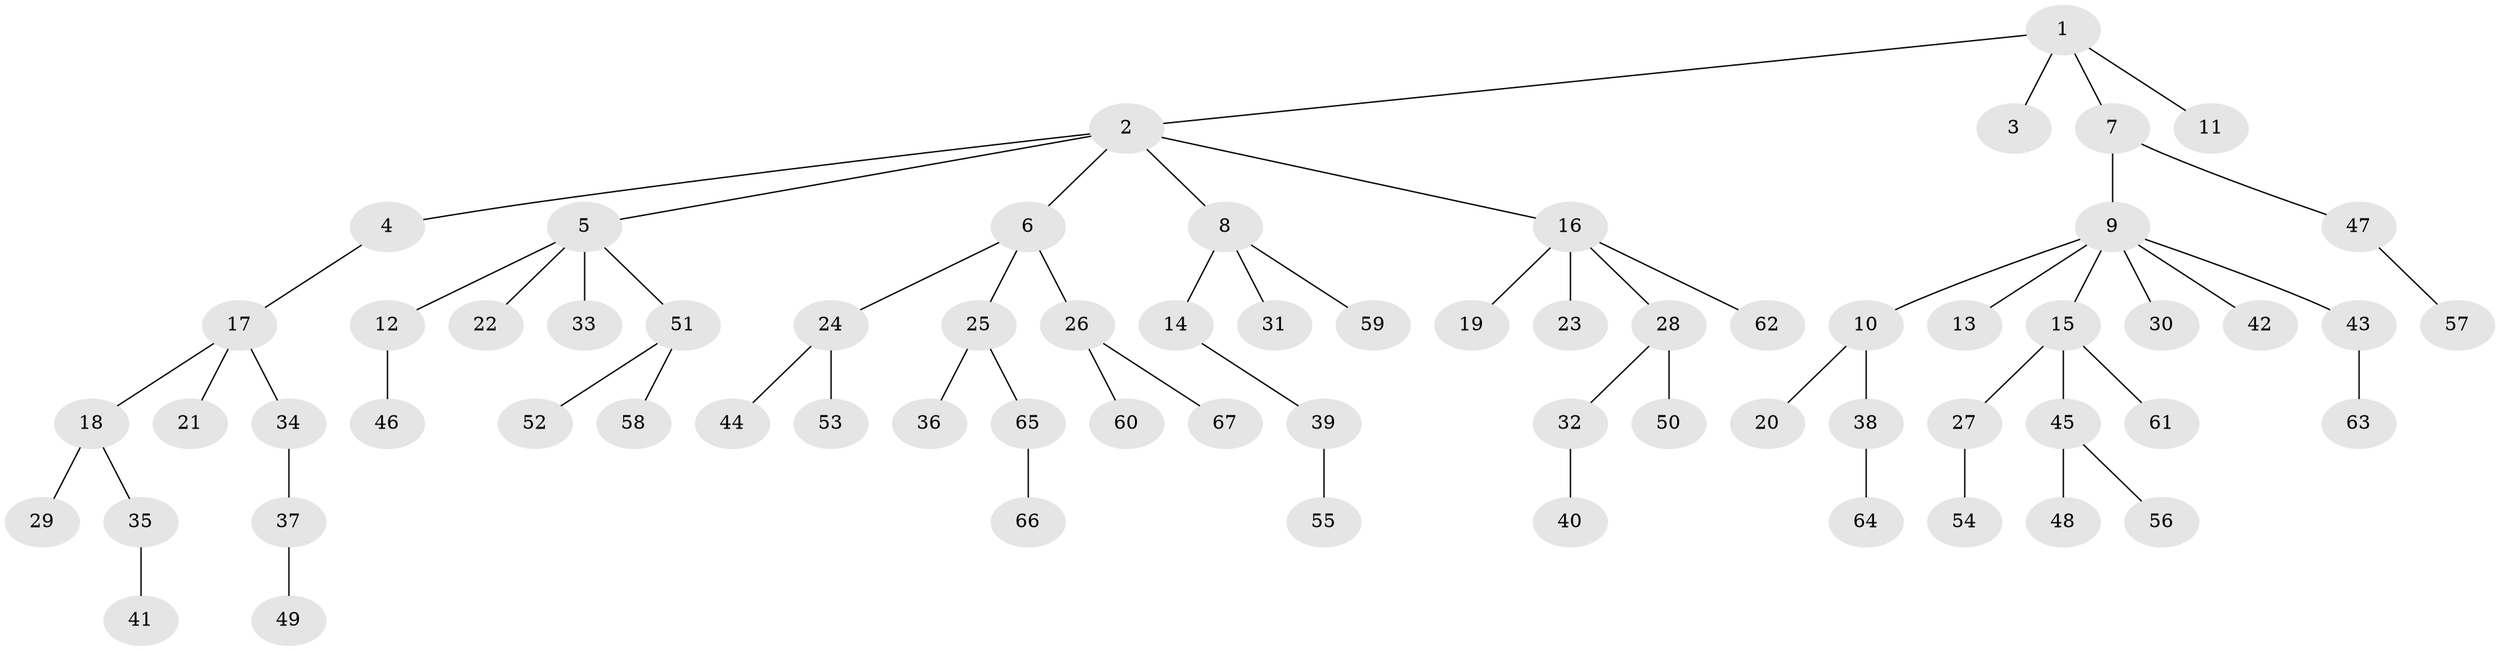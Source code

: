 // coarse degree distribution, {10: 0.045454545454545456, 4: 0.045454545454545456, 2: 0.09090909090909091, 5: 0.045454545454545456, 1: 0.7272727272727273, 3: 0.045454545454545456}
// Generated by graph-tools (version 1.1) at 2025/19/03/04/25 18:19:21]
// undirected, 67 vertices, 66 edges
graph export_dot {
graph [start="1"]
  node [color=gray90,style=filled];
  1;
  2;
  3;
  4;
  5;
  6;
  7;
  8;
  9;
  10;
  11;
  12;
  13;
  14;
  15;
  16;
  17;
  18;
  19;
  20;
  21;
  22;
  23;
  24;
  25;
  26;
  27;
  28;
  29;
  30;
  31;
  32;
  33;
  34;
  35;
  36;
  37;
  38;
  39;
  40;
  41;
  42;
  43;
  44;
  45;
  46;
  47;
  48;
  49;
  50;
  51;
  52;
  53;
  54;
  55;
  56;
  57;
  58;
  59;
  60;
  61;
  62;
  63;
  64;
  65;
  66;
  67;
  1 -- 2;
  1 -- 3;
  1 -- 7;
  1 -- 11;
  2 -- 4;
  2 -- 5;
  2 -- 6;
  2 -- 8;
  2 -- 16;
  4 -- 17;
  5 -- 12;
  5 -- 22;
  5 -- 33;
  5 -- 51;
  6 -- 24;
  6 -- 25;
  6 -- 26;
  7 -- 9;
  7 -- 47;
  8 -- 14;
  8 -- 31;
  8 -- 59;
  9 -- 10;
  9 -- 13;
  9 -- 15;
  9 -- 30;
  9 -- 42;
  9 -- 43;
  10 -- 20;
  10 -- 38;
  12 -- 46;
  14 -- 39;
  15 -- 27;
  15 -- 45;
  15 -- 61;
  16 -- 19;
  16 -- 23;
  16 -- 28;
  16 -- 62;
  17 -- 18;
  17 -- 21;
  17 -- 34;
  18 -- 29;
  18 -- 35;
  24 -- 44;
  24 -- 53;
  25 -- 36;
  25 -- 65;
  26 -- 60;
  26 -- 67;
  27 -- 54;
  28 -- 32;
  28 -- 50;
  32 -- 40;
  34 -- 37;
  35 -- 41;
  37 -- 49;
  38 -- 64;
  39 -- 55;
  43 -- 63;
  45 -- 48;
  45 -- 56;
  47 -- 57;
  51 -- 52;
  51 -- 58;
  65 -- 66;
}
